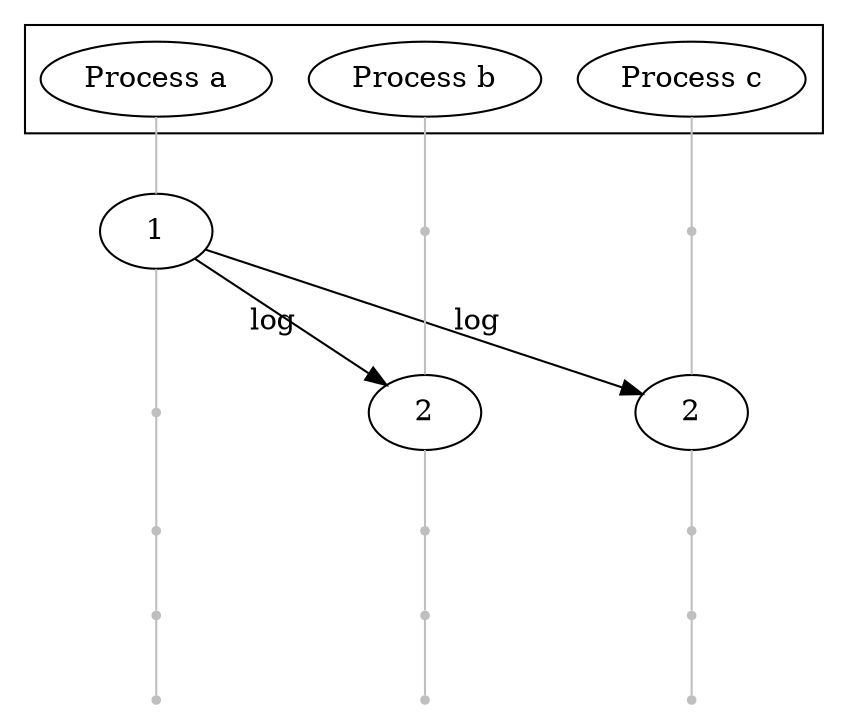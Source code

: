 digraph spacetime {
    rankdir=TD
    splines=line
    outputorder=nodesfirst
    subgraph cluster_proc_nodes {
        label="";
        proc_a [label="Process a",group="a"];
        proc_b [label="Process b",group="b"];
        proc_c [label="Process c",group="c"];
    }
    node_a_1 [label="1",group="a"];
    node_a_2 [shape="point",group="a",color="gray75"];
    node_a_3 [shape="point",group="a",color="gray75"];
    node_a_4 [shape="point",group="a",color="gray75"];
    node_a_5 [shape="point",group="a",color="gray75"];
    node_b_1 [shape="point",group="b",color="gray75"];
    node_b_2 [label="2",group="b"];
    node_b_3 [shape="point",group="b",color="gray75"];
    node_b_4 [shape="point",group="b",color="gray75"];
    node_b_5 [shape="point",group="b",color="gray75"];
    node_c_1 [shape="point",group="c",color="gray75"];
    node_c_2 [label="2",group="c"];
    node_c_3 [shape="point",group="c",color="gray75"];
    node_c_4 [shape="point",group="c",color="gray75"];
    node_c_5 [shape="point",group="c",color="gray75"];
    
    node_a_1 -> node_c_2 [label="log",constraint="false",weight="0",style="solid",color="black"];
    node_a_1 -> node_b_2 [label="log",constraint="false",weight="0",style="solid",color="black"];
    edge[weight=2, arrowhead=none, color=gray75, fillcolor=gray75];
    proc_a -> node_a_1 -> node_a_2 -> node_a_3 -> node_a_4 -> node_a_5;
    edge[weight=2, arrowhead=none, color=gray75, fillcolor=gray75];
    proc_b -> node_b_1 -> node_b_2 -> node_b_3 -> node_b_4 -> node_b_5;
    edge[weight=2, arrowhead=none, color=gray75, fillcolor=gray75];
    proc_c -> node_c_1 -> node_c_2 -> node_c_3 -> node_c_4 -> node_c_5;
}